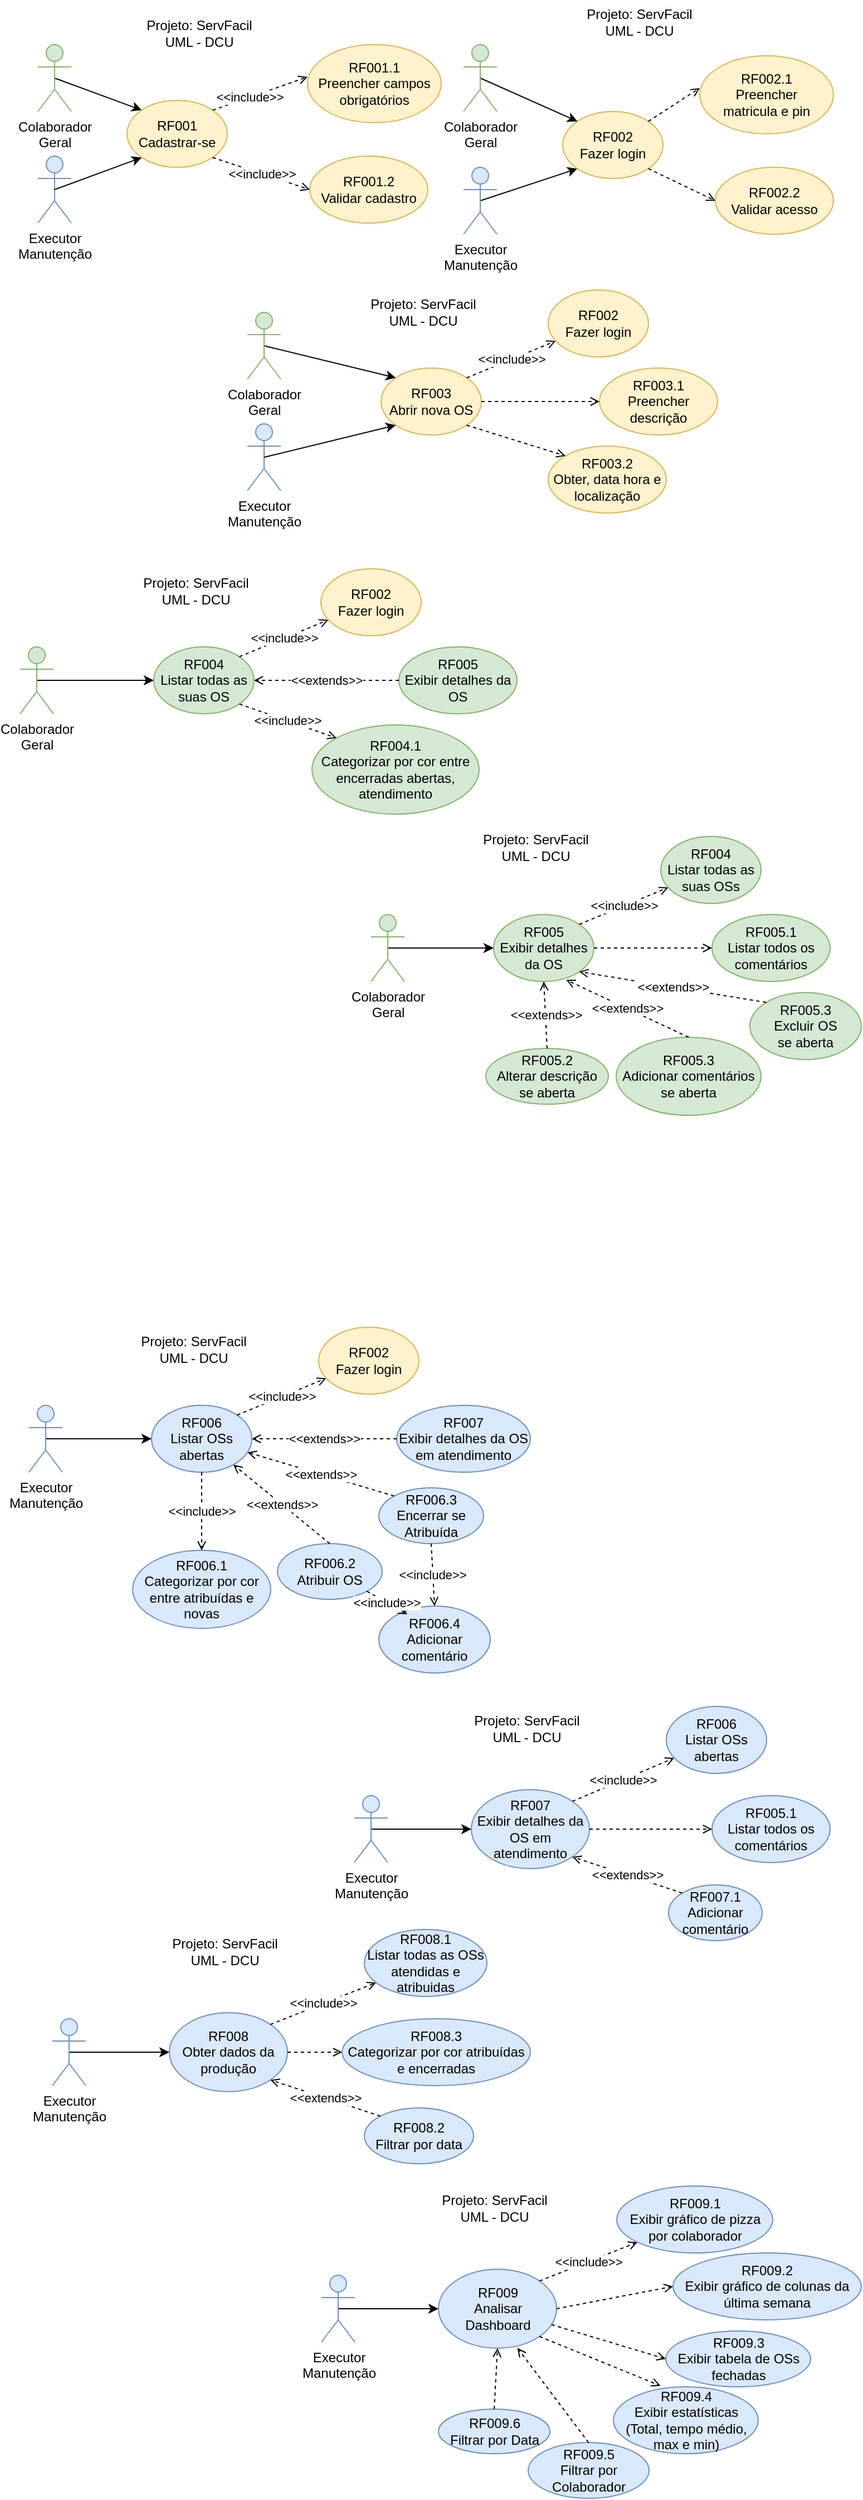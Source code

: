 <mxfile version="24.7.6">
  <diagram name="Página-1" id="2nONWsuq-D9q45XYOD4Z">
    <mxGraphModel dx="1687" dy="918" grid="1" gridSize="10" guides="1" tooltips="1" connect="1" arrows="1" fold="1" page="1" pageScale="1" pageWidth="827" pageHeight="1169" math="0" shadow="0">
      <root>
        <mxCell id="0" />
        <mxCell id="1" parent="0" />
        <mxCell id="Fcs0OWvwogowU4j8mmiG-7" style="rounded=0;orthogonalLoop=1;jettySize=auto;html=1;exitX=0.5;exitY=0.5;exitDx=0;exitDy=0;exitPerimeter=0;entryX=0;entryY=0;entryDx=0;entryDy=0;" edge="1" parent="1" source="Fcs0OWvwogowU4j8mmiG-2" target="Fcs0OWvwogowU4j8mmiG-4">
          <mxGeometry relative="1" as="geometry" />
        </mxCell>
        <mxCell id="Fcs0OWvwogowU4j8mmiG-2" value="Colaborador&lt;div&gt;Geral&lt;/div&gt;" style="shape=umlActor;verticalLabelPosition=bottom;verticalAlign=top;html=1;fillColor=#d5e8d4;strokeColor=#82b366;" vertex="1" parent="1">
          <mxGeometry x="48" y="70" width="30" height="60" as="geometry" />
        </mxCell>
        <mxCell id="Fcs0OWvwogowU4j8mmiG-4" value="&lt;div&gt;RF001&lt;/div&gt;Cadastrar-se" style="ellipse;whiteSpace=wrap;html=1;fillColor=#fff2cc;strokeColor=#d6b656;" vertex="1" parent="1">
          <mxGeometry x="128" y="120" width="90" height="60" as="geometry" />
        </mxCell>
        <mxCell id="Fcs0OWvwogowU4j8mmiG-5" value="&lt;div&gt;RF001.1&lt;/div&gt;Preencher campos obrigatórios" style="ellipse;whiteSpace=wrap;html=1;fillColor=#fff2cc;strokeColor=#d6b656;" vertex="1" parent="1">
          <mxGeometry x="290" y="70" width="120" height="70" as="geometry" />
        </mxCell>
        <mxCell id="Fcs0OWvwogowU4j8mmiG-6" value="&lt;div&gt;RF001.2&lt;/div&gt;&lt;div&gt;Validar cadastro&lt;/div&gt;" style="ellipse;whiteSpace=wrap;html=1;fillColor=#fff2cc;strokeColor=#d6b656;" vertex="1" parent="1">
          <mxGeometry x="292" y="170" width="106" height="60" as="geometry" />
        </mxCell>
        <mxCell id="Fcs0OWvwogowU4j8mmiG-9" style="rounded=0;orthogonalLoop=1;jettySize=auto;html=1;exitX=1;exitY=0;exitDx=0;exitDy=0;entryX=0;entryY=0.414;entryDx=0;entryDy=0;entryPerimeter=0;endArrow=open;endFill=0;dashed=1;" edge="1" parent="1" source="Fcs0OWvwogowU4j8mmiG-4" target="Fcs0OWvwogowU4j8mmiG-5">
          <mxGeometry relative="1" as="geometry" />
        </mxCell>
        <mxCell id="Fcs0OWvwogowU4j8mmiG-82" value="&amp;lt;&amp;lt;include&amp;gt;&amp;gt;" style="edgeLabel;html=1;align=center;verticalAlign=middle;resizable=0;points=[];" vertex="1" connectable="0" parent="Fcs0OWvwogowU4j8mmiG-9">
          <mxGeometry x="-0.228" relative="1" as="geometry">
            <mxPoint as="offset" />
          </mxGeometry>
        </mxCell>
        <mxCell id="Fcs0OWvwogowU4j8mmiG-10" value="&amp;lt;&amp;lt;include&amp;gt;&amp;gt;" style="rounded=0;orthogonalLoop=1;jettySize=auto;html=1;exitX=1;exitY=1;exitDx=0;exitDy=0;entryX=0;entryY=0.5;entryDx=0;entryDy=0;endArrow=open;endFill=0;dashed=1;" edge="1" parent="1" source="Fcs0OWvwogowU4j8mmiG-4" target="Fcs0OWvwogowU4j8mmiG-6">
          <mxGeometry relative="1" as="geometry">
            <mxPoint x="215" y="139" as="sourcePoint" />
            <mxPoint x="298" y="109" as="targetPoint" />
          </mxGeometry>
        </mxCell>
        <mxCell id="Fcs0OWvwogowU4j8mmiG-17" style="rounded=0;orthogonalLoop=1;jettySize=auto;html=1;exitX=0.5;exitY=0.5;exitDx=0;exitDy=0;exitPerimeter=0;entryX=0;entryY=1;entryDx=0;entryDy=0;" edge="1" source="Fcs0OWvwogowU4j8mmiG-18" target="Fcs0OWvwogowU4j8mmiG-19" parent="1">
          <mxGeometry relative="1" as="geometry" />
        </mxCell>
        <mxCell id="Fcs0OWvwogowU4j8mmiG-18" value="Executor&lt;div&gt;Manutenção&lt;/div&gt;" style="shape=umlActor;verticalLabelPosition=bottom;verticalAlign=top;html=1;fillColor=#dae8fc;strokeColor=#6c8ebf;" vertex="1" parent="1">
          <mxGeometry x="430" y="180" width="30" height="60" as="geometry" />
        </mxCell>
        <mxCell id="Fcs0OWvwogowU4j8mmiG-19" value="&lt;div&gt;RF002&lt;/div&gt;Fazer login" style="ellipse;whiteSpace=wrap;html=1;fillColor=#fff2cc;strokeColor=#d6b656;" vertex="1" parent="1">
          <mxGeometry x="519" y="130" width="90" height="60" as="geometry" />
        </mxCell>
        <mxCell id="Fcs0OWvwogowU4j8mmiG-20" value="&lt;div&gt;RF002.1&lt;/div&gt;Preencher&lt;div&gt;matricula e pin&lt;/div&gt;" style="ellipse;whiteSpace=wrap;html=1;fillColor=#fff2cc;strokeColor=#d6b656;" vertex="1" parent="1">
          <mxGeometry x="642" y="80" width="120" height="70" as="geometry" />
        </mxCell>
        <mxCell id="Fcs0OWvwogowU4j8mmiG-21" value="&lt;div&gt;RF002.2&lt;/div&gt;&lt;div&gt;Validar acesso&lt;/div&gt;" style="ellipse;whiteSpace=wrap;html=1;fillColor=#fff2cc;strokeColor=#d6b656;" vertex="1" parent="1">
          <mxGeometry x="656" y="180" width="106" height="60" as="geometry" />
        </mxCell>
        <mxCell id="Fcs0OWvwogowU4j8mmiG-22" style="rounded=0;orthogonalLoop=1;jettySize=auto;html=1;exitX=1;exitY=0;exitDx=0;exitDy=0;entryX=0;entryY=0.414;entryDx=0;entryDy=0;entryPerimeter=0;endArrow=open;endFill=0;dashed=1;" edge="1" source="Fcs0OWvwogowU4j8mmiG-19" target="Fcs0OWvwogowU4j8mmiG-20" parent="1">
          <mxGeometry relative="1" as="geometry" />
        </mxCell>
        <mxCell id="Fcs0OWvwogowU4j8mmiG-23" style="rounded=0;orthogonalLoop=1;jettySize=auto;html=1;exitX=1;exitY=1;exitDx=0;exitDy=0;entryX=0;entryY=0.5;entryDx=0;entryDy=0;endArrow=open;endFill=0;dashed=1;" edge="1" source="Fcs0OWvwogowU4j8mmiG-19" target="Fcs0OWvwogowU4j8mmiG-21" parent="1">
          <mxGeometry relative="1" as="geometry">
            <mxPoint x="647" y="119" as="sourcePoint" />
            <mxPoint x="730" y="89" as="targetPoint" />
          </mxGeometry>
        </mxCell>
        <mxCell id="Fcs0OWvwogowU4j8mmiG-77" value="Executor&lt;div&gt;Manutenção&lt;/div&gt;" style="shape=umlActor;verticalLabelPosition=bottom;verticalAlign=top;html=1;fillColor=#dae8fc;strokeColor=#6c8ebf;" vertex="1" parent="1">
          <mxGeometry x="48" y="170" width="30" height="60" as="geometry" />
        </mxCell>
        <mxCell id="Fcs0OWvwogowU4j8mmiG-78" style="rounded=0;orthogonalLoop=1;jettySize=auto;html=1;exitX=0.5;exitY=0.5;exitDx=0;exitDy=0;exitPerimeter=0;entryX=0;entryY=1;entryDx=0;entryDy=0;" edge="1" parent="1" source="Fcs0OWvwogowU4j8mmiG-77" target="Fcs0OWvwogowU4j8mmiG-4">
          <mxGeometry relative="1" as="geometry">
            <mxPoint x="33" y="90" as="sourcePoint" />
            <mxPoint x="151" y="139" as="targetPoint" />
          </mxGeometry>
        </mxCell>
        <mxCell id="Fcs0OWvwogowU4j8mmiG-80" style="rounded=0;orthogonalLoop=1;jettySize=auto;html=1;exitX=0.5;exitY=0.5;exitDx=0;exitDy=0;exitPerimeter=0;entryX=0;entryY=0;entryDx=0;entryDy=0;" edge="1" parent="1" source="Fcs0OWvwogowU4j8mmiG-81" target="Fcs0OWvwogowU4j8mmiG-19">
          <mxGeometry relative="1" as="geometry">
            <mxPoint x="465" y="220" as="sourcePoint" />
            <mxPoint x="583" y="161" as="targetPoint" />
          </mxGeometry>
        </mxCell>
        <mxCell id="Fcs0OWvwogowU4j8mmiG-81" value="Colaborador&lt;div&gt;Geral&lt;/div&gt;" style="shape=umlActor;verticalLabelPosition=bottom;verticalAlign=top;html=1;fillColor=#d5e8d4;strokeColor=#82b366;" vertex="1" parent="1">
          <mxGeometry x="430" y="70" width="30" height="60" as="geometry" />
        </mxCell>
        <mxCell id="Fcs0OWvwogowU4j8mmiG-83" value="Projeto: ServFacil&lt;div&gt;UML - DCU&lt;/div&gt;" style="text;html=1;align=center;verticalAlign=middle;whiteSpace=wrap;rounded=0;" vertex="1" parent="1">
          <mxGeometry x="115" y="40" width="156" height="40" as="geometry" />
        </mxCell>
        <mxCell id="Fcs0OWvwogowU4j8mmiG-84" value="Projeto: ServFacil&lt;div&gt;UML - DCU&lt;/div&gt;" style="text;html=1;align=center;verticalAlign=middle;whiteSpace=wrap;rounded=0;" vertex="1" parent="1">
          <mxGeometry x="510" y="30" width="156" height="40" as="geometry" />
        </mxCell>
        <mxCell id="Fcs0OWvwogowU4j8mmiG-87" value="&lt;div&gt;RF003&lt;/div&gt;Abrir nova OS" style="ellipse;whiteSpace=wrap;html=1;fillColor=#fff2cc;strokeColor=#d6b656;" vertex="1" parent="1">
          <mxGeometry x="356" y="360" width="90" height="60" as="geometry" />
        </mxCell>
        <mxCell id="Fcs0OWvwogowU4j8mmiG-89" value="&lt;div&gt;RF003.1&lt;/div&gt;&lt;div&gt;Preencher descrição&lt;/div&gt;" style="ellipse;whiteSpace=wrap;html=1;fillColor=#fff2cc;strokeColor=#d6b656;" vertex="1" parent="1">
          <mxGeometry x="552" y="360" width="106" height="60" as="geometry" />
        </mxCell>
        <mxCell id="Fcs0OWvwogowU4j8mmiG-90" value="&amp;lt;&amp;lt;include&amp;gt;&amp;gt;" style="rounded=0;orthogonalLoop=1;jettySize=auto;html=1;exitX=1;exitY=0;exitDx=0;exitDy=0;endArrow=open;endFill=0;dashed=1;" edge="1" source="Fcs0OWvwogowU4j8mmiG-87" target="Fcs0OWvwogowU4j8mmiG-95" parent="1">
          <mxGeometry relative="1" as="geometry">
            <mxPoint x="526.0" y="308.98" as="targetPoint" />
          </mxGeometry>
        </mxCell>
        <mxCell id="Fcs0OWvwogowU4j8mmiG-91" style="rounded=0;orthogonalLoop=1;jettySize=auto;html=1;exitX=1;exitY=0.5;exitDx=0;exitDy=0;entryX=0;entryY=0.5;entryDx=0;entryDy=0;endArrow=open;endFill=0;dashed=1;" edge="1" source="Fcs0OWvwogowU4j8mmiG-87" target="Fcs0OWvwogowU4j8mmiG-89" parent="1">
          <mxGeometry relative="1" as="geometry">
            <mxPoint x="453" y="349" as="sourcePoint" />
            <mxPoint x="536" y="319" as="targetPoint" />
          </mxGeometry>
        </mxCell>
        <mxCell id="Fcs0OWvwogowU4j8mmiG-92" style="rounded=0;orthogonalLoop=1;jettySize=auto;html=1;exitX=0.5;exitY=0.5;exitDx=0;exitDy=0;exitPerimeter=0;entryX=0;entryY=0;entryDx=0;entryDy=0;" edge="1" source="Fcs0OWvwogowU4j8mmiG-93" target="Fcs0OWvwogowU4j8mmiG-87" parent="1">
          <mxGeometry relative="1" as="geometry">
            <mxPoint x="271" y="450" as="sourcePoint" />
            <mxPoint x="389" y="391" as="targetPoint" />
          </mxGeometry>
        </mxCell>
        <mxCell id="Fcs0OWvwogowU4j8mmiG-93" value="Colaborador&lt;div&gt;Geral&lt;/div&gt;" style="shape=umlActor;verticalLabelPosition=bottom;verticalAlign=top;html=1;fillColor=#d5e8d4;strokeColor=#82b366;" vertex="1" parent="1">
          <mxGeometry x="236" y="310" width="30" height="60" as="geometry" />
        </mxCell>
        <mxCell id="Fcs0OWvwogowU4j8mmiG-94" value="Projeto: ServFacil&lt;div&gt;UML - DCU&lt;/div&gt;" style="text;html=1;align=center;verticalAlign=middle;whiteSpace=wrap;rounded=0;" vertex="1" parent="1">
          <mxGeometry x="316" y="290" width="156" height="40" as="geometry" />
        </mxCell>
        <mxCell id="Fcs0OWvwogowU4j8mmiG-95" value="&lt;div&gt;RF002&lt;/div&gt;Fazer login" style="ellipse;whiteSpace=wrap;html=1;fillColor=#fff2cc;strokeColor=#d6b656;" vertex="1" parent="1">
          <mxGeometry x="506" y="290" width="90" height="60" as="geometry" />
        </mxCell>
        <mxCell id="Fcs0OWvwogowU4j8mmiG-96" value="&lt;div&gt;RF003.2&lt;/div&gt;&lt;div&gt;Obter, data hora e localização&lt;/div&gt;" style="ellipse;whiteSpace=wrap;html=1;fillColor=#fff2cc;strokeColor=#d6b656;" vertex="1" parent="1">
          <mxGeometry x="506" y="430" width="106" height="60" as="geometry" />
        </mxCell>
        <mxCell id="Fcs0OWvwogowU4j8mmiG-97" style="rounded=0;orthogonalLoop=1;jettySize=auto;html=1;exitX=1;exitY=1;exitDx=0;exitDy=0;entryX=0;entryY=0;entryDx=0;entryDy=0;endArrow=open;endFill=0;dashed=1;" edge="1" parent="1" source="Fcs0OWvwogowU4j8mmiG-87" target="Fcs0OWvwogowU4j8mmiG-96">
          <mxGeometry relative="1" as="geometry">
            <mxPoint x="456" y="400" as="sourcePoint" />
            <mxPoint x="562" y="400" as="targetPoint" />
          </mxGeometry>
        </mxCell>
        <mxCell id="Fcs0OWvwogowU4j8mmiG-100" value="&lt;div&gt;RF004&lt;/div&gt;&lt;div&gt;Listar&lt;span style=&quot;background-color: initial;&quot;&gt;&amp;nbsp;todas as suas OS&lt;/span&gt;&lt;/div&gt;" style="ellipse;whiteSpace=wrap;html=1;fillColor=#d5e8d4;strokeColor=#82b366;" vertex="1" parent="1">
          <mxGeometry x="152" y="610" width="90" height="60" as="geometry" />
        </mxCell>
        <mxCell id="Fcs0OWvwogowU4j8mmiG-101" value="&lt;div&gt;RF005&lt;/div&gt;&lt;div&gt;Exibir detalhes da OS&lt;/div&gt;" style="ellipse;whiteSpace=wrap;html=1;fillColor=#d5e8d4;strokeColor=#82b366;" vertex="1" parent="1">
          <mxGeometry x="372" y="610" width="106" height="60" as="geometry" />
        </mxCell>
        <mxCell id="Fcs0OWvwogowU4j8mmiG-102" value="&amp;lt;&amp;lt;include&amp;gt;&amp;gt;" style="rounded=0;orthogonalLoop=1;jettySize=auto;html=1;exitX=1;exitY=0;exitDx=0;exitDy=0;endArrow=open;endFill=0;dashed=1;" edge="1" source="Fcs0OWvwogowU4j8mmiG-100" target="Fcs0OWvwogowU4j8mmiG-107" parent="1">
          <mxGeometry relative="1" as="geometry">
            <mxPoint x="322.0" y="558.98" as="targetPoint" />
          </mxGeometry>
        </mxCell>
        <mxCell id="Fcs0OWvwogowU4j8mmiG-103" value="&amp;lt;&amp;lt;extends&amp;gt;&amp;gt;" style="rounded=0;orthogonalLoop=1;jettySize=auto;html=1;entryX=1;entryY=0.5;entryDx=0;entryDy=0;endArrow=open;endFill=0;dashed=1;exitX=0;exitY=0.5;exitDx=0;exitDy=0;" edge="1" source="Fcs0OWvwogowU4j8mmiG-101" target="Fcs0OWvwogowU4j8mmiG-100" parent="1">
          <mxGeometry relative="1" as="geometry">
            <mxPoint x="312" y="680" as="sourcePoint" />
            <mxPoint x="332" y="569" as="targetPoint" />
          </mxGeometry>
        </mxCell>
        <mxCell id="Fcs0OWvwogowU4j8mmiG-104" style="rounded=0;orthogonalLoop=1;jettySize=auto;html=1;exitX=0.5;exitY=0.5;exitDx=0;exitDy=0;exitPerimeter=0;entryX=0;entryY=0.5;entryDx=0;entryDy=0;" edge="1" source="Fcs0OWvwogowU4j8mmiG-105" target="Fcs0OWvwogowU4j8mmiG-100" parent="1">
          <mxGeometry relative="1" as="geometry">
            <mxPoint x="67" y="700" as="sourcePoint" />
            <mxPoint x="185" y="641" as="targetPoint" />
          </mxGeometry>
        </mxCell>
        <mxCell id="Fcs0OWvwogowU4j8mmiG-105" value="Colaborador&lt;div&gt;Geral&lt;/div&gt;" style="shape=umlActor;verticalLabelPosition=bottom;verticalAlign=top;html=1;fillColor=#d5e8d4;strokeColor=#82b366;" vertex="1" parent="1">
          <mxGeometry x="32" y="610" width="30" height="60" as="geometry" />
        </mxCell>
        <mxCell id="Fcs0OWvwogowU4j8mmiG-106" value="Projeto: ServFacil&lt;div&gt;UML - DCU&lt;/div&gt;" style="text;html=1;align=center;verticalAlign=middle;whiteSpace=wrap;rounded=0;" vertex="1" parent="1">
          <mxGeometry x="112" y="540" width="156" height="40" as="geometry" />
        </mxCell>
        <mxCell id="Fcs0OWvwogowU4j8mmiG-107" value="&lt;div&gt;RF002&lt;/div&gt;Fazer login" style="ellipse;whiteSpace=wrap;html=1;fillColor=#fff2cc;strokeColor=#d6b656;" vertex="1" parent="1">
          <mxGeometry x="302" y="540" width="90" height="60" as="geometry" />
        </mxCell>
        <mxCell id="Fcs0OWvwogowU4j8mmiG-110" value="&lt;div&gt;RF005&lt;/div&gt;&lt;div&gt;Exibir detalhes da OS&lt;br&gt;&lt;/div&gt;" style="ellipse;whiteSpace=wrap;html=1;fillColor=#d5e8d4;strokeColor=#82b366;" vertex="1" parent="1">
          <mxGeometry x="457" y="850" width="90" height="60" as="geometry" />
        </mxCell>
        <mxCell id="Fcs0OWvwogowU4j8mmiG-111" value="&lt;div&gt;RF005.1&lt;/div&gt;&lt;div&gt;Listar todos os comentários&lt;/div&gt;" style="ellipse;whiteSpace=wrap;html=1;fillColor=#d5e8d4;strokeColor=#82b366;" vertex="1" parent="1">
          <mxGeometry x="653" y="850" width="106" height="60" as="geometry" />
        </mxCell>
        <mxCell id="Fcs0OWvwogowU4j8mmiG-112" value="&amp;lt;&amp;lt;include&amp;gt;&amp;gt;" style="rounded=0;orthogonalLoop=1;jettySize=auto;html=1;exitX=1;exitY=0;exitDx=0;exitDy=0;endArrow=open;endFill=0;dashed=1;" edge="1" parent="1" source="Fcs0OWvwogowU4j8mmiG-110" target="Fcs0OWvwogowU4j8mmiG-117">
          <mxGeometry relative="1" as="geometry">
            <mxPoint x="627.0" y="798.98" as="targetPoint" />
          </mxGeometry>
        </mxCell>
        <mxCell id="Fcs0OWvwogowU4j8mmiG-113" style="rounded=0;orthogonalLoop=1;jettySize=auto;html=1;exitX=1;exitY=0.5;exitDx=0;exitDy=0;entryX=0;entryY=0.5;entryDx=0;entryDy=0;endArrow=open;endFill=0;dashed=1;" edge="1" parent="1" source="Fcs0OWvwogowU4j8mmiG-110" target="Fcs0OWvwogowU4j8mmiG-111">
          <mxGeometry relative="1" as="geometry">
            <mxPoint x="554" y="839" as="sourcePoint" />
            <mxPoint x="637" y="809" as="targetPoint" />
          </mxGeometry>
        </mxCell>
        <mxCell id="Fcs0OWvwogowU4j8mmiG-114" style="rounded=0;orthogonalLoop=1;jettySize=auto;html=1;exitX=0.5;exitY=0.5;exitDx=0;exitDy=0;exitPerimeter=0;entryX=0;entryY=0.5;entryDx=0;entryDy=0;" edge="1" parent="1" source="Fcs0OWvwogowU4j8mmiG-152" target="Fcs0OWvwogowU4j8mmiG-110">
          <mxGeometry relative="1" as="geometry">
            <mxPoint x="358" y="880" as="sourcePoint" />
            <mxPoint x="490" y="881" as="targetPoint" />
          </mxGeometry>
        </mxCell>
        <mxCell id="Fcs0OWvwogowU4j8mmiG-116" value="Projeto: ServFacil&lt;div&gt;UML - DCU&lt;/div&gt;" style="text;html=1;align=center;verticalAlign=middle;whiteSpace=wrap;rounded=0;" vertex="1" parent="1">
          <mxGeometry x="417" y="770" width="156" height="40" as="geometry" />
        </mxCell>
        <mxCell id="Fcs0OWvwogowU4j8mmiG-117" value="&lt;div&gt;RF004&lt;/div&gt;Listar todas as suas OSs" style="ellipse;whiteSpace=wrap;html=1;fillColor=#d5e8d4;strokeColor=#82b366;" vertex="1" parent="1">
          <mxGeometry x="607" y="780" width="90" height="60" as="geometry" />
        </mxCell>
        <mxCell id="Fcs0OWvwogowU4j8mmiG-118" value="&lt;div&gt;RF005.2&lt;/div&gt;&lt;div&gt;Alterar descrição&lt;/div&gt;&lt;div&gt;se aberta&lt;/div&gt;" style="ellipse;whiteSpace=wrap;html=1;fillColor=#d5e8d4;strokeColor=#82b366;" vertex="1" parent="1">
          <mxGeometry x="450" y="970" width="110" height="50" as="geometry" />
        </mxCell>
        <mxCell id="Fcs0OWvwogowU4j8mmiG-119" value="&lt;div&gt;RF005.3&lt;/div&gt;&lt;div&gt;Adicionar comentários&lt;/div&gt;&lt;div&gt;se aberta&lt;/div&gt;" style="ellipse;whiteSpace=wrap;html=1;fillColor=#d5e8d4;strokeColor=#82b366;" vertex="1" parent="1">
          <mxGeometry x="567" y="960" width="130" height="70" as="geometry" />
        </mxCell>
        <mxCell id="Fcs0OWvwogowU4j8mmiG-120" value="&lt;div&gt;RF004.1&lt;/div&gt;&lt;div&gt;Categorizar por cor entre encerradas abertas, atendimento&lt;/div&gt;" style="ellipse;whiteSpace=wrap;html=1;fillColor=#d5e8d4;strokeColor=#82b366;" vertex="1" parent="1">
          <mxGeometry x="294" y="680" width="150" height="80" as="geometry" />
        </mxCell>
        <mxCell id="Fcs0OWvwogowU4j8mmiG-121" value="&amp;lt;&amp;lt;include&amp;gt;&amp;gt;" style="rounded=0;orthogonalLoop=1;jettySize=auto;html=1;exitX=1;exitY=1;exitDx=0;exitDy=0;endArrow=open;endFill=0;dashed=1;entryX=0;entryY=0;entryDx=0;entryDy=0;" edge="1" parent="1" source="Fcs0OWvwogowU4j8mmiG-100" target="Fcs0OWvwogowU4j8mmiG-120">
          <mxGeometry relative="1" as="geometry">
            <mxPoint x="239" y="629" as="sourcePoint" />
            <mxPoint x="319" y="596" as="targetPoint" />
          </mxGeometry>
        </mxCell>
        <mxCell id="Fcs0OWvwogowU4j8mmiG-122" value="&lt;div&gt;RF005.3&lt;/div&gt;&lt;div&gt;Excluir OS&lt;/div&gt;&lt;div&gt;se aberta&lt;/div&gt;" style="ellipse;whiteSpace=wrap;html=1;fillColor=#d5e8d4;strokeColor=#82b366;" vertex="1" parent="1">
          <mxGeometry x="687" y="920" width="100" height="60" as="geometry" />
        </mxCell>
        <mxCell id="Fcs0OWvwogowU4j8mmiG-124" value="&amp;lt;&amp;lt;extends&amp;gt;&amp;gt;" style="rounded=0;orthogonalLoop=1;jettySize=auto;html=1;exitX=0.5;exitY=0;exitDx=0;exitDy=0;entryX=0.724;entryY=0.976;entryDx=0;entryDy=0;endArrow=open;endFill=0;dashed=1;entryPerimeter=0;" edge="1" parent="1" source="Fcs0OWvwogowU4j8mmiG-119" target="Fcs0OWvwogowU4j8mmiG-110">
          <mxGeometry relative="1" as="geometry">
            <mxPoint x="726" y="950" as="sourcePoint" />
            <mxPoint x="544" y="911" as="targetPoint" />
          </mxGeometry>
        </mxCell>
        <mxCell id="Fcs0OWvwogowU4j8mmiG-125" value="&amp;lt;&amp;lt;extends&amp;gt;&amp;gt;" style="rounded=0;orthogonalLoop=1;jettySize=auto;html=1;exitX=0;exitY=0;exitDx=0;exitDy=0;entryX=1;entryY=1;entryDx=0;entryDy=0;endArrow=open;endFill=0;dashed=1;" edge="1" parent="1" source="Fcs0OWvwogowU4j8mmiG-122" target="Fcs0OWvwogowU4j8mmiG-110">
          <mxGeometry relative="1" as="geometry">
            <mxPoint x="652" y="990" as="sourcePoint" />
            <mxPoint x="554" y="921" as="targetPoint" />
          </mxGeometry>
        </mxCell>
        <mxCell id="Fcs0OWvwogowU4j8mmiG-126" value="&amp;lt;&amp;lt;extends&amp;gt;&amp;gt;" style="rounded=0;orthogonalLoop=1;jettySize=auto;html=1;exitX=0.5;exitY=0;exitDx=0;exitDy=0;entryX=0.5;entryY=1;entryDx=0;entryDy=0;endArrow=open;endFill=0;dashed=1;" edge="1" parent="1" source="Fcs0OWvwogowU4j8mmiG-118" target="Fcs0OWvwogowU4j8mmiG-110">
          <mxGeometry relative="1" as="geometry">
            <mxPoint x="652" y="990" as="sourcePoint" />
            <mxPoint x="532" y="919" as="targetPoint" />
          </mxGeometry>
        </mxCell>
        <mxCell id="Fcs0OWvwogowU4j8mmiG-127" value="&lt;div&gt;RF007&lt;/div&gt;&lt;div&gt;Exibir detalhes da OS em atendimento&lt;br&gt;&lt;/div&gt;" style="ellipse;whiteSpace=wrap;html=1;fillColor=#dae8fc;strokeColor=#6c8ebf;" vertex="1" parent="1">
          <mxGeometry x="437" y="1634.67" width="106" height="70.67" as="geometry" />
        </mxCell>
        <mxCell id="Fcs0OWvwogowU4j8mmiG-128" value="&lt;div&gt;RF005.1&lt;/div&gt;&lt;div&gt;Listar todos os comentários&lt;/div&gt;" style="ellipse;whiteSpace=wrap;html=1;fillColor=#dae8fc;strokeColor=#6c8ebf;" vertex="1" parent="1">
          <mxGeometry x="653" y="1640" width="106" height="60" as="geometry" />
        </mxCell>
        <mxCell id="Fcs0OWvwogowU4j8mmiG-129" value="&amp;lt;&amp;lt;include&amp;gt;&amp;gt;" style="rounded=0;orthogonalLoop=1;jettySize=auto;html=1;exitX=1;exitY=0;exitDx=0;exitDy=0;endArrow=open;endFill=0;dashed=1;" edge="1" parent="1" source="Fcs0OWvwogowU4j8mmiG-127" target="Fcs0OWvwogowU4j8mmiG-134">
          <mxGeometry relative="1" as="geometry">
            <mxPoint x="618.0" y="1588.98" as="targetPoint" />
          </mxGeometry>
        </mxCell>
        <mxCell id="Fcs0OWvwogowU4j8mmiG-130" style="rounded=0;orthogonalLoop=1;jettySize=auto;html=1;exitX=1;exitY=0.5;exitDx=0;exitDy=0;entryX=0;entryY=0.5;entryDx=0;entryDy=0;endArrow=open;endFill=0;dashed=1;" edge="1" parent="1" source="Fcs0OWvwogowU4j8mmiG-127" target="Fcs0OWvwogowU4j8mmiG-128">
          <mxGeometry relative="1" as="geometry">
            <mxPoint x="545" y="1629" as="sourcePoint" />
            <mxPoint x="628" y="1599" as="targetPoint" />
          </mxGeometry>
        </mxCell>
        <mxCell id="Fcs0OWvwogowU4j8mmiG-131" style="rounded=0;orthogonalLoop=1;jettySize=auto;html=1;exitX=0.5;exitY=0.5;exitDx=0;exitDy=0;exitPerimeter=0;entryX=0;entryY=0.5;entryDx=0;entryDy=0;" edge="1" parent="1" source="Fcs0OWvwogowU4j8mmiG-153" target="Fcs0OWvwogowU4j8mmiG-127">
          <mxGeometry relative="1" as="geometry">
            <mxPoint x="343" y="1670" as="sourcePoint" />
            <mxPoint x="481" y="1671" as="targetPoint" />
          </mxGeometry>
        </mxCell>
        <mxCell id="Fcs0OWvwogowU4j8mmiG-133" value="Projeto: ServFacil&lt;div&gt;UML - DCU&lt;/div&gt;" style="text;html=1;align=center;verticalAlign=middle;whiteSpace=wrap;rounded=0;" vertex="1" parent="1">
          <mxGeometry x="409" y="1560" width="156" height="40" as="geometry" />
        </mxCell>
        <mxCell id="Fcs0OWvwogowU4j8mmiG-134" value="&lt;div&gt;RF006&lt;/div&gt;Listar OSs abertas" style="ellipse;whiteSpace=wrap;html=1;fillColor=#dae8fc;strokeColor=#6c8ebf;" vertex="1" parent="1">
          <mxGeometry x="612" y="1560" width="90" height="60" as="geometry" />
        </mxCell>
        <mxCell id="Fcs0OWvwogowU4j8mmiG-136" value="&lt;div&gt;RF007.1&lt;/div&gt;&lt;div&gt;Adicionar comentário&lt;/div&gt;" style="ellipse;whiteSpace=wrap;html=1;fillColor=#dae8fc;strokeColor=#6c8ebf;" vertex="1" parent="1">
          <mxGeometry x="614" y="1720" width="84" height="50" as="geometry" />
        </mxCell>
        <mxCell id="Fcs0OWvwogowU4j8mmiG-138" value="&amp;lt;&amp;lt;extends&amp;gt;&amp;gt;" style="rounded=0;orthogonalLoop=1;jettySize=auto;html=1;exitX=0;exitY=0;exitDx=0;exitDy=0;entryX=1;entryY=1;entryDx=0;entryDy=0;endArrow=open;endFill=0;dashed=1;" edge="1" parent="1" source="Fcs0OWvwogowU4j8mmiG-136" target="Fcs0OWvwogowU4j8mmiG-127">
          <mxGeometry relative="1" as="geometry">
            <mxPoint x="717" y="1740" as="sourcePoint" />
            <mxPoint x="535" y="1701" as="targetPoint" />
          </mxGeometry>
        </mxCell>
        <mxCell id="Fcs0OWvwogowU4j8mmiG-152" value="Colaborador&lt;div&gt;Geral&lt;/div&gt;" style="shape=umlActor;verticalLabelPosition=bottom;verticalAlign=top;html=1;fillColor=#d5e8d4;strokeColor=#82b366;" vertex="1" parent="1">
          <mxGeometry x="347" y="850" width="30" height="60" as="geometry" />
        </mxCell>
        <mxCell id="Fcs0OWvwogowU4j8mmiG-153" value="Executor&lt;div&gt;Manutenção&lt;/div&gt;" style="shape=umlActor;verticalLabelPosition=bottom;verticalAlign=top;html=1;fillColor=#dae8fc;strokeColor=#6c8ebf;" vertex="1" parent="1">
          <mxGeometry x="332" y="1640" width="30" height="60" as="geometry" />
        </mxCell>
        <mxCell id="Fcs0OWvwogowU4j8mmiG-167" value="Executor&lt;div&gt;Manutenção&lt;/div&gt;" style="shape=umlActor;verticalLabelPosition=bottom;verticalAlign=top;html=1;fillColor=#dae8fc;strokeColor=#6c8ebf;" vertex="1" parent="1">
          <mxGeometry x="236" y="410" width="30" height="60" as="geometry" />
        </mxCell>
        <mxCell id="Fcs0OWvwogowU4j8mmiG-168" style="rounded=0;orthogonalLoop=1;jettySize=auto;html=1;exitX=0.5;exitY=0.5;exitDx=0;exitDy=0;exitPerimeter=0;entryX=0;entryY=1;entryDx=0;entryDy=0;" edge="1" parent="1" source="Fcs0OWvwogowU4j8mmiG-167" target="Fcs0OWvwogowU4j8mmiG-87">
          <mxGeometry relative="1" as="geometry">
            <mxPoint x="261" y="360" as="sourcePoint" />
            <mxPoint x="366" y="400" as="targetPoint" />
          </mxGeometry>
        </mxCell>
        <mxCell id="Fcs0OWvwogowU4j8mmiG-169" value="&lt;div&gt;RF006&lt;/div&gt;&lt;div&gt;Listar&lt;span style=&quot;background-color: initial;&quot;&gt;&amp;nbsp;OSs abertas&lt;/span&gt;&lt;/div&gt;" style="ellipse;whiteSpace=wrap;html=1;fillColor=#dae8fc;strokeColor=#6c8ebf;" vertex="1" parent="1">
          <mxGeometry x="150" y="1290" width="90" height="60" as="geometry" />
        </mxCell>
        <mxCell id="Fcs0OWvwogowU4j8mmiG-170" value="&lt;div&gt;RF007&lt;/div&gt;&lt;div&gt;Exibir detalhes da OS em atendimento&lt;/div&gt;" style="ellipse;whiteSpace=wrap;html=1;fillColor=#dae8fc;strokeColor=#6c8ebf;" vertex="1" parent="1">
          <mxGeometry x="370" y="1290" width="120" height="60" as="geometry" />
        </mxCell>
        <mxCell id="Fcs0OWvwogowU4j8mmiG-171" value="&amp;lt;&amp;lt;include&amp;gt;&amp;gt;" style="rounded=0;orthogonalLoop=1;jettySize=auto;html=1;exitX=1;exitY=0;exitDx=0;exitDy=0;endArrow=open;endFill=0;dashed=1;" edge="1" parent="1" source="Fcs0OWvwogowU4j8mmiG-169" target="Fcs0OWvwogowU4j8mmiG-176">
          <mxGeometry relative="1" as="geometry">
            <mxPoint x="320.0" y="1238.98" as="targetPoint" />
          </mxGeometry>
        </mxCell>
        <mxCell id="Fcs0OWvwogowU4j8mmiG-172" value="&amp;lt;&amp;lt;extends&amp;gt;&amp;gt;" style="rounded=0;orthogonalLoop=1;jettySize=auto;html=1;entryX=1;entryY=0.5;entryDx=0;entryDy=0;endArrow=open;endFill=0;dashed=1;exitX=0;exitY=0.5;exitDx=0;exitDy=0;" edge="1" parent="1" source="Fcs0OWvwogowU4j8mmiG-170" target="Fcs0OWvwogowU4j8mmiG-169">
          <mxGeometry relative="1" as="geometry">
            <mxPoint x="310" y="1360" as="sourcePoint" />
            <mxPoint x="330" y="1249" as="targetPoint" />
          </mxGeometry>
        </mxCell>
        <mxCell id="Fcs0OWvwogowU4j8mmiG-173" style="rounded=0;orthogonalLoop=1;jettySize=auto;html=1;exitX=0.5;exitY=0.5;exitDx=0;exitDy=0;exitPerimeter=0;entryX=0;entryY=0.5;entryDx=0;entryDy=0;" edge="1" parent="1" source="Fcs0OWvwogowU4j8mmiG-180" target="Fcs0OWvwogowU4j8mmiG-169">
          <mxGeometry relative="1" as="geometry">
            <mxPoint x="45" y="1320" as="sourcePoint" />
            <mxPoint x="183" y="1321" as="targetPoint" />
          </mxGeometry>
        </mxCell>
        <mxCell id="Fcs0OWvwogowU4j8mmiG-175" value="Projeto: ServFacil&lt;div&gt;UML - DCU&lt;/div&gt;" style="text;html=1;align=center;verticalAlign=middle;whiteSpace=wrap;rounded=0;" vertex="1" parent="1">
          <mxGeometry x="110" y="1220" width="156" height="40" as="geometry" />
        </mxCell>
        <mxCell id="Fcs0OWvwogowU4j8mmiG-176" value="&lt;div&gt;RF002&lt;/div&gt;Fazer login" style="ellipse;whiteSpace=wrap;html=1;fillColor=#fff2cc;strokeColor=#d6b656;" vertex="1" parent="1">
          <mxGeometry x="300" y="1220" width="90" height="60" as="geometry" />
        </mxCell>
        <mxCell id="Fcs0OWvwogowU4j8mmiG-177" value="&lt;div&gt;RF006.1&lt;/div&gt;&lt;div&gt;Categorizar por cor entre atribuídas e novas&lt;/div&gt;" style="ellipse;whiteSpace=wrap;html=1;fillColor=#dae8fc;strokeColor=#6c8ebf;" vertex="1" parent="1">
          <mxGeometry x="133" y="1420" width="124" height="70" as="geometry" />
        </mxCell>
        <mxCell id="Fcs0OWvwogowU4j8mmiG-178" value="&amp;lt;&amp;lt;include&amp;gt;&amp;gt;" style="rounded=0;orthogonalLoop=1;jettySize=auto;html=1;exitX=0.5;exitY=1;exitDx=0;exitDy=0;endArrow=open;endFill=0;dashed=1;entryX=0.5;entryY=0;entryDx=0;entryDy=0;" edge="1" parent="1" source="Fcs0OWvwogowU4j8mmiG-169" target="Fcs0OWvwogowU4j8mmiG-177">
          <mxGeometry relative="1" as="geometry">
            <mxPoint x="237" y="1309" as="sourcePoint" />
            <mxPoint x="317" y="1276" as="targetPoint" />
          </mxGeometry>
        </mxCell>
        <mxCell id="Fcs0OWvwogowU4j8mmiG-179" value="&lt;div&gt;RF006.2&lt;/div&gt;&lt;div&gt;Atribuir OS&lt;/div&gt;" style="ellipse;whiteSpace=wrap;html=1;fillColor=#dae8fc;strokeColor=#6c8ebf;" vertex="1" parent="1">
          <mxGeometry x="263" y="1414" width="94" height="50" as="geometry" />
        </mxCell>
        <mxCell id="Fcs0OWvwogowU4j8mmiG-180" value="Executor&lt;div&gt;Manutenção&lt;/div&gt;" style="shape=umlActor;verticalLabelPosition=bottom;verticalAlign=top;html=1;fillColor=#dae8fc;strokeColor=#6c8ebf;" vertex="1" parent="1">
          <mxGeometry x="40" y="1290" width="30" height="60" as="geometry" />
        </mxCell>
        <mxCell id="Fcs0OWvwogowU4j8mmiG-181" value="&lt;div&gt;RF006.3&lt;/div&gt;&lt;div&gt;Encerrar se Atribuída&lt;/div&gt;" style="ellipse;whiteSpace=wrap;html=1;fillColor=#dae8fc;strokeColor=#6c8ebf;" vertex="1" parent="1">
          <mxGeometry x="354" y="1364" width="94" height="50" as="geometry" />
        </mxCell>
        <mxCell id="Fcs0OWvwogowU4j8mmiG-182" value="&lt;div&gt;RF006.4&lt;/div&gt;&lt;div&gt;Adicionar comentário&lt;/div&gt;" style="ellipse;whiteSpace=wrap;html=1;fillColor=#dae8fc;strokeColor=#6c8ebf;" vertex="1" parent="1">
          <mxGeometry x="354" y="1470" width="100" height="60" as="geometry" />
        </mxCell>
        <mxCell id="Fcs0OWvwogowU4j8mmiG-183" value="&amp;lt;&amp;lt;include&amp;gt;&amp;gt;" style="rounded=0;orthogonalLoop=1;jettySize=auto;html=1;exitX=1;exitY=1;exitDx=0;exitDy=0;endArrow=open;endFill=0;dashed=1;entryX=0.256;entryY=0.122;entryDx=0;entryDy=0;entryPerimeter=0;" edge="1" parent="1" source="Fcs0OWvwogowU4j8mmiG-179" target="Fcs0OWvwogowU4j8mmiG-182">
          <mxGeometry relative="1" as="geometry">
            <mxPoint x="317" y="1276" as="targetPoint" />
            <mxPoint x="237" y="1309" as="sourcePoint" />
          </mxGeometry>
        </mxCell>
        <mxCell id="Fcs0OWvwogowU4j8mmiG-185" value="&amp;lt;&amp;lt;include&amp;gt;&amp;gt;" style="rounded=0;orthogonalLoop=1;jettySize=auto;html=1;exitX=0.5;exitY=1;exitDx=0;exitDy=0;endArrow=open;endFill=0;dashed=1;entryX=0.5;entryY=0;entryDx=0;entryDy=0;" edge="1" parent="1" source="Fcs0OWvwogowU4j8mmiG-181" target="Fcs0OWvwogowU4j8mmiG-182">
          <mxGeometry relative="1" as="geometry">
            <mxPoint x="386" y="1504" as="targetPoint" />
            <mxPoint x="325" y="1474" as="sourcePoint" />
          </mxGeometry>
        </mxCell>
        <mxCell id="Fcs0OWvwogowU4j8mmiG-186" value="&amp;lt;&amp;lt;extends&amp;gt;&amp;gt;" style="rounded=0;orthogonalLoop=1;jettySize=auto;html=1;endArrow=open;endFill=0;dashed=1;exitX=0.5;exitY=0;exitDx=0;exitDy=0;" edge="1" parent="1" source="Fcs0OWvwogowU4j8mmiG-179" target="Fcs0OWvwogowU4j8mmiG-169">
          <mxGeometry relative="1" as="geometry">
            <mxPoint x="380" y="1330" as="sourcePoint" />
            <mxPoint x="250" y="1330" as="targetPoint" />
          </mxGeometry>
        </mxCell>
        <mxCell id="Fcs0OWvwogowU4j8mmiG-187" value="&amp;lt;&amp;lt;extends&amp;gt;&amp;gt;" style="rounded=0;orthogonalLoop=1;jettySize=auto;html=1;endArrow=open;endFill=0;dashed=1;exitX=0;exitY=0;exitDx=0;exitDy=0;" edge="1" parent="1" source="Fcs0OWvwogowU4j8mmiG-181" target="Fcs0OWvwogowU4j8mmiG-169">
          <mxGeometry relative="1" as="geometry">
            <mxPoint x="325" y="1424" as="sourcePoint" />
            <mxPoint x="234" y="1353" as="targetPoint" />
          </mxGeometry>
        </mxCell>
        <mxCell id="Fcs0OWvwogowU4j8mmiG-188" value="&lt;div&gt;RF008&lt;/div&gt;&lt;div&gt;Obter dados da produção&lt;/div&gt;" style="ellipse;whiteSpace=wrap;html=1;fillColor=#dae8fc;strokeColor=#6c8ebf;" vertex="1" parent="1">
          <mxGeometry x="166" y="1834.67" width="106" height="70.67" as="geometry" />
        </mxCell>
        <mxCell id="Fcs0OWvwogowU4j8mmiG-189" value="&lt;div&gt;RF008.3&lt;/div&gt;&lt;div&gt;Categorizar por cor atribuídas e encerradas&lt;/div&gt;" style="ellipse;whiteSpace=wrap;html=1;fillColor=#dae8fc;strokeColor=#6c8ebf;" vertex="1" parent="1">
          <mxGeometry x="321" y="1840" width="169" height="60" as="geometry" />
        </mxCell>
        <mxCell id="Fcs0OWvwogowU4j8mmiG-190" value="&amp;lt;&amp;lt;include&amp;gt;&amp;gt;" style="rounded=0;orthogonalLoop=1;jettySize=auto;html=1;exitX=1;exitY=0;exitDx=0;exitDy=0;endArrow=open;endFill=0;dashed=1;" edge="1" parent="1" source="Fcs0OWvwogowU4j8mmiG-188" target="Fcs0OWvwogowU4j8mmiG-194">
          <mxGeometry relative="1" as="geometry">
            <mxPoint x="347.0" y="1788.98" as="targetPoint" />
          </mxGeometry>
        </mxCell>
        <mxCell id="Fcs0OWvwogowU4j8mmiG-191" style="rounded=0;orthogonalLoop=1;jettySize=auto;html=1;exitX=1;exitY=0.5;exitDx=0;exitDy=0;entryX=0;entryY=0.5;entryDx=0;entryDy=0;endArrow=open;endFill=0;dashed=1;" edge="1" parent="1" source="Fcs0OWvwogowU4j8mmiG-188" target="Fcs0OWvwogowU4j8mmiG-189">
          <mxGeometry relative="1" as="geometry">
            <mxPoint x="274" y="1829" as="sourcePoint" />
            <mxPoint x="357" y="1799" as="targetPoint" />
          </mxGeometry>
        </mxCell>
        <mxCell id="Fcs0OWvwogowU4j8mmiG-192" style="rounded=0;orthogonalLoop=1;jettySize=auto;html=1;exitX=0.5;exitY=0.5;exitDx=0;exitDy=0;exitPerimeter=0;entryX=0;entryY=0.5;entryDx=0;entryDy=0;" edge="1" parent="1" source="Fcs0OWvwogowU4j8mmiG-197" target="Fcs0OWvwogowU4j8mmiG-188">
          <mxGeometry relative="1" as="geometry">
            <mxPoint x="72" y="1870" as="sourcePoint" />
            <mxPoint x="210" y="1871" as="targetPoint" />
          </mxGeometry>
        </mxCell>
        <mxCell id="Fcs0OWvwogowU4j8mmiG-193" value="Projeto: ServFacil&lt;div&gt;UML - DCU&lt;/div&gt;" style="text;html=1;align=center;verticalAlign=middle;whiteSpace=wrap;rounded=0;" vertex="1" parent="1">
          <mxGeometry x="138" y="1760" width="156" height="40" as="geometry" />
        </mxCell>
        <mxCell id="Fcs0OWvwogowU4j8mmiG-194" value="&lt;div&gt;RF008.1&lt;/div&gt;&lt;div&gt;Listar todas as OSs atendidas e atribuidas&lt;/div&gt;" style="ellipse;whiteSpace=wrap;html=1;fillColor=#dae8fc;strokeColor=#6c8ebf;" vertex="1" parent="1">
          <mxGeometry x="341" y="1760" width="110" height="60" as="geometry" />
        </mxCell>
        <mxCell id="Fcs0OWvwogowU4j8mmiG-195" value="&lt;div&gt;RF008.2&lt;/div&gt;&lt;div&gt;Filtrar por data&lt;/div&gt;" style="ellipse;whiteSpace=wrap;html=1;fillColor=#dae8fc;strokeColor=#6c8ebf;" vertex="1" parent="1">
          <mxGeometry x="341" y="1920" width="98" height="50" as="geometry" />
        </mxCell>
        <mxCell id="Fcs0OWvwogowU4j8mmiG-196" value="&amp;lt;&amp;lt;extends&amp;gt;&amp;gt;" style="rounded=0;orthogonalLoop=1;jettySize=auto;html=1;exitX=0;exitY=0;exitDx=0;exitDy=0;entryX=1;entryY=1;entryDx=0;entryDy=0;endArrow=open;endFill=0;dashed=1;" edge="1" parent="1" source="Fcs0OWvwogowU4j8mmiG-195" target="Fcs0OWvwogowU4j8mmiG-188">
          <mxGeometry relative="1" as="geometry">
            <mxPoint x="446" y="1940" as="sourcePoint" />
            <mxPoint x="264" y="1901" as="targetPoint" />
          </mxGeometry>
        </mxCell>
        <mxCell id="Fcs0OWvwogowU4j8mmiG-197" value="Executor&lt;div&gt;Manutenção&lt;/div&gt;" style="shape=umlActor;verticalLabelPosition=bottom;verticalAlign=top;html=1;fillColor=#dae8fc;strokeColor=#6c8ebf;" vertex="1" parent="1">
          <mxGeometry x="61" y="1840" width="30" height="60" as="geometry" />
        </mxCell>
        <mxCell id="Fcs0OWvwogowU4j8mmiG-198" value="&lt;div&gt;RF009&lt;/div&gt;&lt;div&gt;Analisar Dashboard&lt;/div&gt;" style="ellipse;whiteSpace=wrap;html=1;fillColor=#dae8fc;strokeColor=#6c8ebf;" vertex="1" parent="1">
          <mxGeometry x="407.5" y="2064.67" width="106" height="70.67" as="geometry" />
        </mxCell>
        <mxCell id="Fcs0OWvwogowU4j8mmiG-199" value="&lt;div&gt;RF009.2&lt;/div&gt;&lt;div&gt;Exibir gráfico de colunas da última semana&lt;/div&gt;" style="ellipse;whiteSpace=wrap;html=1;fillColor=#dae8fc;strokeColor=#6c8ebf;" vertex="1" parent="1">
          <mxGeometry x="618" y="2050" width="169" height="60" as="geometry" />
        </mxCell>
        <mxCell id="Fcs0OWvwogowU4j8mmiG-200" value="&amp;lt;&amp;lt;include&amp;gt;&amp;gt;" style="rounded=0;orthogonalLoop=1;jettySize=auto;html=1;exitX=1;exitY=0;exitDx=0;exitDy=0;endArrow=open;endFill=0;dashed=1;" edge="1" parent="1" source="Fcs0OWvwogowU4j8mmiG-198" target="Fcs0OWvwogowU4j8mmiG-204">
          <mxGeometry relative="1" as="geometry">
            <mxPoint x="588.5" y="2018.98" as="targetPoint" />
          </mxGeometry>
        </mxCell>
        <mxCell id="Fcs0OWvwogowU4j8mmiG-201" style="rounded=0;orthogonalLoop=1;jettySize=auto;html=1;exitX=1;exitY=0.5;exitDx=0;exitDy=0;entryX=0;entryY=0.5;entryDx=0;entryDy=0;endArrow=open;endFill=0;dashed=1;" edge="1" parent="1" source="Fcs0OWvwogowU4j8mmiG-198" target="Fcs0OWvwogowU4j8mmiG-199">
          <mxGeometry relative="1" as="geometry">
            <mxPoint x="515.5" y="2059" as="sourcePoint" />
            <mxPoint x="598.5" y="2029" as="targetPoint" />
          </mxGeometry>
        </mxCell>
        <mxCell id="Fcs0OWvwogowU4j8mmiG-202" style="rounded=0;orthogonalLoop=1;jettySize=auto;html=1;exitX=0.5;exitY=0.5;exitDx=0;exitDy=0;exitPerimeter=0;entryX=0;entryY=0.5;entryDx=0;entryDy=0;" edge="1" parent="1" source="Fcs0OWvwogowU4j8mmiG-207" target="Fcs0OWvwogowU4j8mmiG-198">
          <mxGeometry relative="1" as="geometry">
            <mxPoint x="313.5" y="2100" as="sourcePoint" />
            <mxPoint x="451.5" y="2101" as="targetPoint" />
          </mxGeometry>
        </mxCell>
        <mxCell id="Fcs0OWvwogowU4j8mmiG-203" value="Projeto: ServFacil&lt;div&gt;UML - DCU&lt;/div&gt;" style="text;html=1;align=center;verticalAlign=middle;whiteSpace=wrap;rounded=0;" vertex="1" parent="1">
          <mxGeometry x="379.5" y="1990" width="156" height="40" as="geometry" />
        </mxCell>
        <mxCell id="Fcs0OWvwogowU4j8mmiG-204" value="&lt;div&gt;RF009.1&lt;/div&gt;&lt;div&gt;Exibir gráfico de pizza por colaborador&lt;/div&gt;" style="ellipse;whiteSpace=wrap;html=1;fillColor=#dae8fc;strokeColor=#6c8ebf;" vertex="1" parent="1">
          <mxGeometry x="567.5" y="1990" width="140" height="60" as="geometry" />
        </mxCell>
        <mxCell id="Fcs0OWvwogowU4j8mmiG-205" value="&lt;div&gt;RF009.3&lt;/div&gt;&lt;div&gt;Exibir tabela de OSs fechadas&lt;/div&gt;" style="ellipse;whiteSpace=wrap;html=1;fillColor=#dae8fc;strokeColor=#6c8ebf;" vertex="1" parent="1">
          <mxGeometry x="611.5" y="2120" width="130" height="50" as="geometry" />
        </mxCell>
        <mxCell id="Fcs0OWvwogowU4j8mmiG-207" value="Executor&lt;div&gt;Manutenção&lt;/div&gt;" style="shape=umlActor;verticalLabelPosition=bottom;verticalAlign=top;html=1;fillColor=#dae8fc;strokeColor=#6c8ebf;" vertex="1" parent="1">
          <mxGeometry x="302.5" y="2070" width="30" height="60" as="geometry" />
        </mxCell>
        <mxCell id="Fcs0OWvwogowU4j8mmiG-208" value="&lt;div&gt;RF009.4&lt;/div&gt;&lt;div&gt;Exibir estatísticas&lt;/div&gt;&lt;div&gt;(Total, tempo médio, max e min)&lt;/div&gt;" style="ellipse;whiteSpace=wrap;html=1;fillColor=#dae8fc;strokeColor=#6c8ebf;" vertex="1" parent="1">
          <mxGeometry x="564.5" y="2170" width="130" height="60" as="geometry" />
        </mxCell>
        <mxCell id="Fcs0OWvwogowU4j8mmiG-209" style="rounded=0;orthogonalLoop=1;jettySize=auto;html=1;entryX=0;entryY=0.5;entryDx=0;entryDy=0;endArrow=open;endFill=0;dashed=1;" edge="1" parent="1" source="Fcs0OWvwogowU4j8mmiG-198" target="Fcs0OWvwogowU4j8mmiG-205">
          <mxGeometry relative="1" as="geometry">
            <mxPoint x="523.5" y="2110" as="sourcePoint" />
            <mxPoint x="606.5" y="2110" as="targetPoint" />
          </mxGeometry>
        </mxCell>
        <mxCell id="Fcs0OWvwogowU4j8mmiG-210" style="rounded=0;orthogonalLoop=1;jettySize=auto;html=1;exitX=1;exitY=1;exitDx=0;exitDy=0;entryX=0.325;entryY=-0.015;entryDx=0;entryDy=0;endArrow=open;endFill=0;dashed=1;entryPerimeter=0;" edge="1" parent="1" source="Fcs0OWvwogowU4j8mmiG-198" target="Fcs0OWvwogowU4j8mmiG-208">
          <mxGeometry relative="1" as="geometry">
            <mxPoint x="533.5" y="2120" as="sourcePoint" />
            <mxPoint x="616.5" y="2120" as="targetPoint" />
          </mxGeometry>
        </mxCell>
        <mxCell id="Fcs0OWvwogowU4j8mmiG-226" value="&lt;div&gt;RF009.6&lt;/div&gt;&lt;div&gt;Filtrar por Data&lt;/div&gt;" style="ellipse;whiteSpace=wrap;html=1;fillColor=#dae8fc;strokeColor=#6c8ebf;" vertex="1" parent="1">
          <mxGeometry x="407.5" y="2190" width="100" height="40" as="geometry" />
        </mxCell>
        <mxCell id="Fcs0OWvwogowU4j8mmiG-227" style="rounded=0;orthogonalLoop=1;jettySize=auto;html=1;entryX=0.5;entryY=1;entryDx=0;entryDy=0;endArrow=open;endFill=0;dashed=1;exitX=0.5;exitY=0;exitDx=0;exitDy=0;" edge="1" parent="1" source="Fcs0OWvwogowU4j8mmiG-226" target="Fcs0OWvwogowU4j8mmiG-198">
          <mxGeometry relative="1" as="geometry">
            <mxPoint x="482.5" y="2160" as="sourcePoint" />
            <mxPoint x="574.5" y="2169" as="targetPoint" />
          </mxGeometry>
        </mxCell>
        <mxCell id="Fcs0OWvwogowU4j8mmiG-228" value="&lt;div&gt;RF009.5&lt;/div&gt;&lt;div&gt;Filtrar por Colaborador&lt;/div&gt;" style="ellipse;whiteSpace=wrap;html=1;fillColor=#dae8fc;strokeColor=#6c8ebf;" vertex="1" parent="1">
          <mxGeometry x="488" y="2220" width="108.5" height="50" as="geometry" />
        </mxCell>
        <mxCell id="Fcs0OWvwogowU4j8mmiG-229" style="rounded=0;orthogonalLoop=1;jettySize=auto;html=1;entryX=0.668;entryY=0.997;entryDx=0;entryDy=0;endArrow=open;endFill=0;dashed=1;exitX=0.5;exitY=0;exitDx=0;exitDy=0;entryPerimeter=0;" edge="1" parent="1" source="Fcs0OWvwogowU4j8mmiG-228" target="Fcs0OWvwogowU4j8mmiG-198">
          <mxGeometry relative="1" as="geometry">
            <mxPoint x="452.5" y="2200" as="sourcePoint" />
            <mxPoint x="470.5" y="2145" as="targetPoint" />
          </mxGeometry>
        </mxCell>
      </root>
    </mxGraphModel>
  </diagram>
</mxfile>
